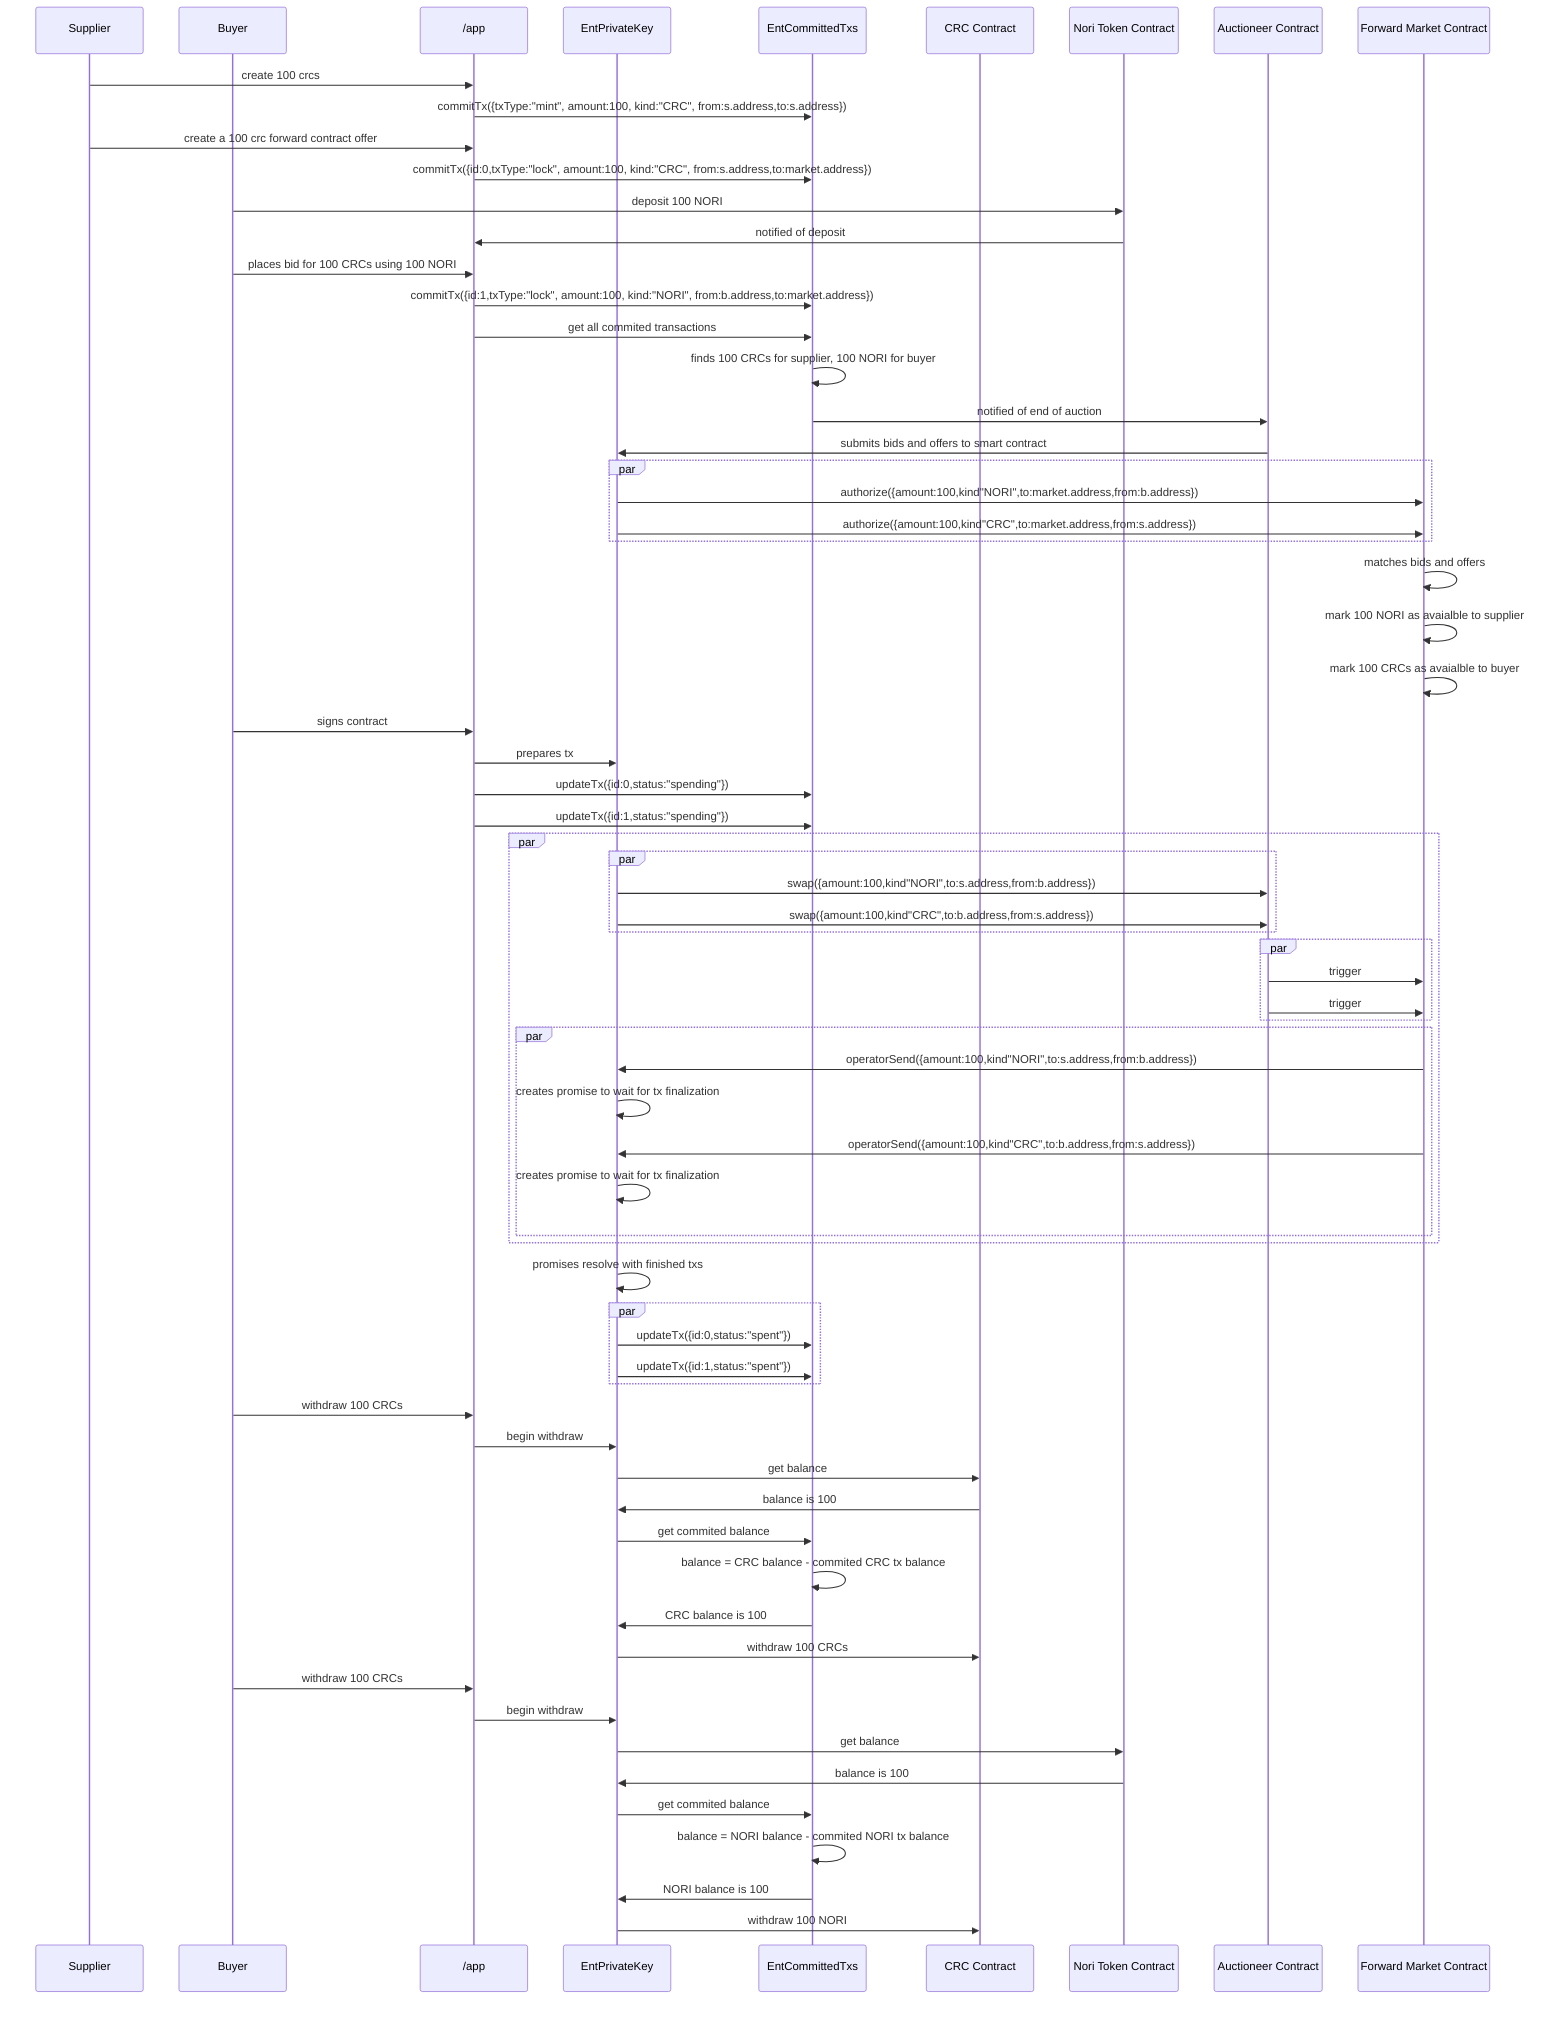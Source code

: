 sequenceDiagram
    # participant definitions
    Participant s as Supplier
    Participant b as Buyer
    Participant a as /app
    Participant pk as EntPrivateKey
    Participant etx as EntCommittedTxs
    Participant crc as CRC Contract
    Participant nt as Nori Token Contract
    Participant ac as Auctioneer Contract
    Participant fwd as Forward Market Contract



    # supplier mints CRCs
    s ->> a: create 100 crcs
    a->>etx: commitTx({txType:"mint", amount:100, kind:"CRC", from:s.address,to:s.address})

    # supplier makes an offer in the forward market
    s->>a: create a 100 crc forward contract offer
    a->>etx: commitTx({id:0,txType:"lock", amount:100, kind:"CRC", from:s.address,to:market.address})

    # buyer deposits NORI
    b->>nt: deposit 100 NORI
    nt->>a: notified of deposit

    # buyer places bid in forward market
    b->>a: places bid for 100 CRCs using 100 NORI
    a->>etx:commitTx({id:1,txType:"lock", amount:100, kind:"NORI", from:b.address,to:market.address})

    # forward market ends
    a->>etx: get all commited transactions
    etx->>etx: finds 100 CRCs for supplier, 100 NORI for buyer
    etx->>ac:notified of end of auction
    ac->>pk: submits bids and offers to smart contract
    par
      pk->>fwd: authorize({amount:100,kind"NORI",to:market.address,from:b.address})
      pk->>fwd: authorize({amount:100,kind"CRC",to:market.address,from:s.address})
    end
    fwd->>fwd: matches bids and offers
    fwd->>fwd: mark 100 NORI as avaialble to supplier
    fwd->>fwd: mark 100 CRCs as avaialble to buyer
    b->>a: signs contract
    a->>pk:prepares tx
    a->>etx: updateTx({id:0,status:"spending"})
    a->>etx: updateTx({id:1,status:"spending"})
    par
      par
        pk->>ac: swap({amount:100,kind"NORI",to:s.address,from:b.address})
        pk->>ac: swap({amount:100,kind"CRC",to:b.address,from:s.address})
      end
      par
        ac->>fwd: trigger
        ac->>fwd: trigger
      end
      par
        fwd->>pk: operatorSend({amount:100,kind"NORI",to:s.address,from:b.address})
        pk->>pk: creates promise to wait for tx finalization
        fwd->>pk: operatorSend({amount:100,kind"CRC",to:b.address,from:s.address})
        pk->>pk: creates promise to wait for tx finalization
      end
    end
    pk->>pk: promises resolve with finished txs
    par
      pk->>etx: updateTx({id:0,status:"spent"})
      pk->>etx: updateTx({id:1,status:"spent"})
    end

    # buyer withdraws
    b->>a: withdraw 100 CRCs
    a->>pk: begin withdraw
    pk->>crc: get balance
    crc->>pk: balance is 100
    pk->>etx: get commited balance
    etx->>etx: balance = CRC balance - commited CRC tx balance
    etx->>pk: CRC balance is 100
    pk->>crc: withdraw 100 CRCs

    # supplier withdraws
    b->>a: withdraw 100 CRCs
    a->>pk: begin withdraw
    pk->>nt: get balance
    nt->>pk: balance is 100
    pk->>etx: get commited balance
    etx->>etx: balance = NORI balance - commited NORI tx balance
    etx->>pk: NORI balance is 100
    pk->>crc: withdraw 100 NORI